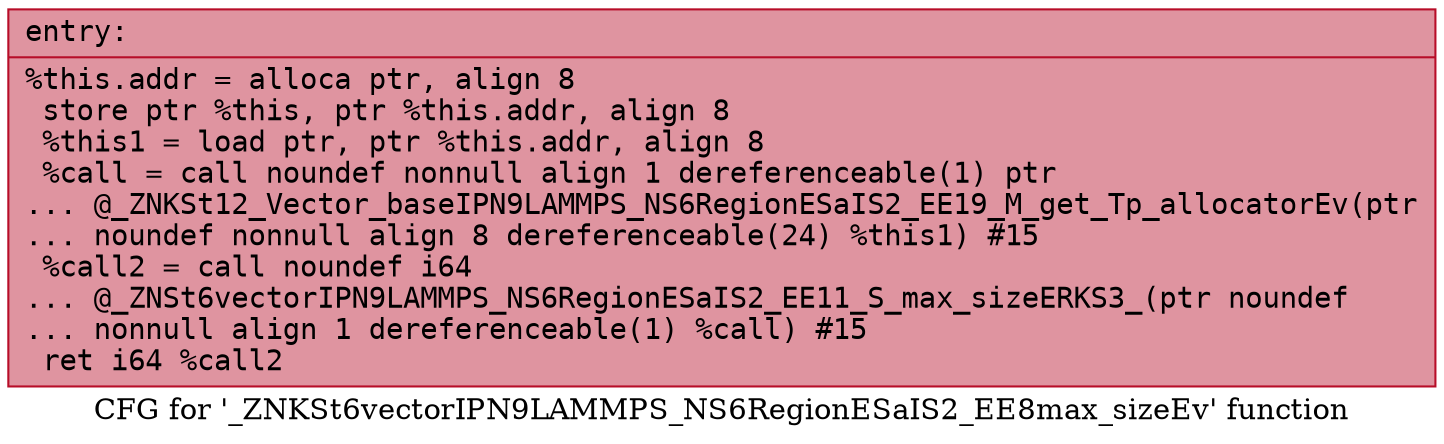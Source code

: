 digraph "CFG for '_ZNKSt6vectorIPN9LAMMPS_NS6RegionESaIS2_EE8max_sizeEv' function" {
	label="CFG for '_ZNKSt6vectorIPN9LAMMPS_NS6RegionESaIS2_EE8max_sizeEv' function";

	Node0x561837f8bb70 [shape=record,color="#b70d28ff", style=filled, fillcolor="#b70d2870" fontname="Courier",label="{entry:\l|  %this.addr = alloca ptr, align 8\l  store ptr %this, ptr %this.addr, align 8\l  %this1 = load ptr, ptr %this.addr, align 8\l  %call = call noundef nonnull align 1 dereferenceable(1) ptr\l... @_ZNKSt12_Vector_baseIPN9LAMMPS_NS6RegionESaIS2_EE19_M_get_Tp_allocatorEv(ptr\l... noundef nonnull align 8 dereferenceable(24) %this1) #15\l  %call2 = call noundef i64\l... @_ZNSt6vectorIPN9LAMMPS_NS6RegionESaIS2_EE11_S_max_sizeERKS3_(ptr noundef\l... nonnull align 1 dereferenceable(1) %call) #15\l  ret i64 %call2\l}"];
}
